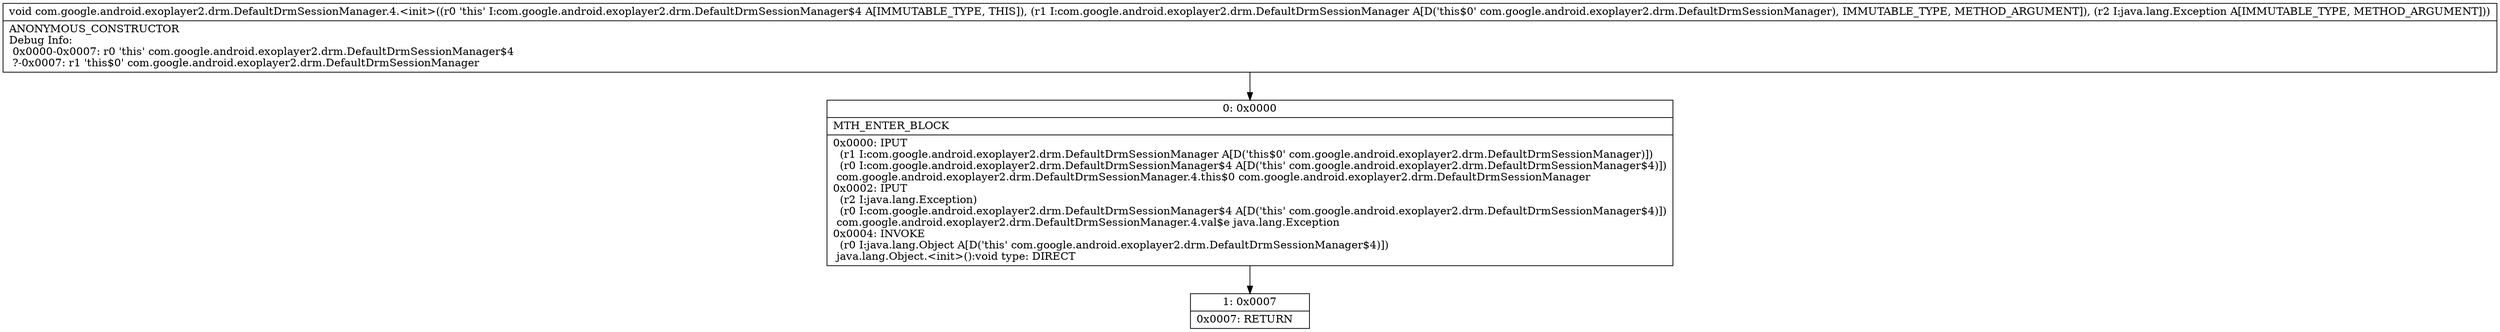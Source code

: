 digraph "CFG forcom.google.android.exoplayer2.drm.DefaultDrmSessionManager.4.\<init\>(Lcom\/google\/android\/exoplayer2\/drm\/DefaultDrmSessionManager;Ljava\/lang\/Exception;)V" {
Node_0 [shape=record,label="{0\:\ 0x0000|MTH_ENTER_BLOCK\l|0x0000: IPUT  \l  (r1 I:com.google.android.exoplayer2.drm.DefaultDrmSessionManager A[D('this$0' com.google.android.exoplayer2.drm.DefaultDrmSessionManager)])\l  (r0 I:com.google.android.exoplayer2.drm.DefaultDrmSessionManager$4 A[D('this' com.google.android.exoplayer2.drm.DefaultDrmSessionManager$4)])\l com.google.android.exoplayer2.drm.DefaultDrmSessionManager.4.this$0 com.google.android.exoplayer2.drm.DefaultDrmSessionManager \l0x0002: IPUT  \l  (r2 I:java.lang.Exception)\l  (r0 I:com.google.android.exoplayer2.drm.DefaultDrmSessionManager$4 A[D('this' com.google.android.exoplayer2.drm.DefaultDrmSessionManager$4)])\l com.google.android.exoplayer2.drm.DefaultDrmSessionManager.4.val$e java.lang.Exception \l0x0004: INVOKE  \l  (r0 I:java.lang.Object A[D('this' com.google.android.exoplayer2.drm.DefaultDrmSessionManager$4)])\l java.lang.Object.\<init\>():void type: DIRECT \l}"];
Node_1 [shape=record,label="{1\:\ 0x0007|0x0007: RETURN   \l}"];
MethodNode[shape=record,label="{void com.google.android.exoplayer2.drm.DefaultDrmSessionManager.4.\<init\>((r0 'this' I:com.google.android.exoplayer2.drm.DefaultDrmSessionManager$4 A[IMMUTABLE_TYPE, THIS]), (r1 I:com.google.android.exoplayer2.drm.DefaultDrmSessionManager A[D('this$0' com.google.android.exoplayer2.drm.DefaultDrmSessionManager), IMMUTABLE_TYPE, METHOD_ARGUMENT]), (r2 I:java.lang.Exception A[IMMUTABLE_TYPE, METHOD_ARGUMENT]))  | ANONYMOUS_CONSTRUCTOR\lDebug Info:\l  0x0000\-0x0007: r0 'this' com.google.android.exoplayer2.drm.DefaultDrmSessionManager$4\l  ?\-0x0007: r1 'this$0' com.google.android.exoplayer2.drm.DefaultDrmSessionManager\l}"];
MethodNode -> Node_0;
Node_0 -> Node_1;
}


